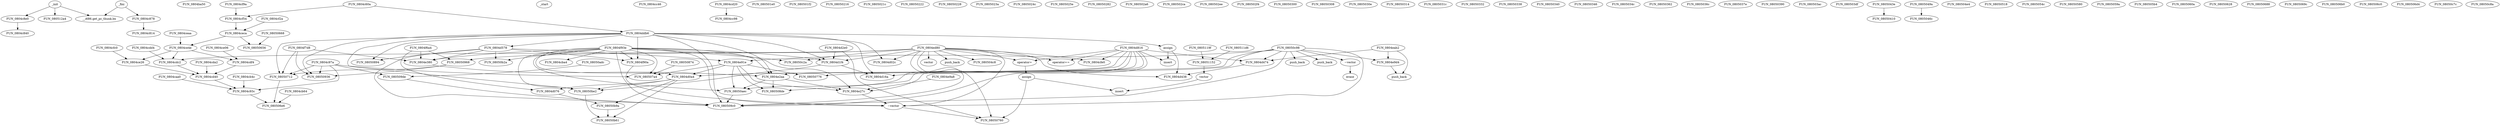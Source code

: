 digraph code {
  "0x804ba28L" [label="_init"];
  "0x804ba28L" -> "0x804c8e0L";
  "0x804ba28L" -> "0x80512a4L";
  "0x804ba28L" -> "0x804c810L";
  "0x804ba50L" [label="FUN_0804ba50"];
  "0x804c60aL" [label="FUN_0804c60a"];
  "0x804c60aL" -> "0x804ddb6L";
  "0x804c60aL" -> "0x804cf54L";
  "0x804c7ecL" [label="_start"];
  "0x804c810L" [label="__i686.get_pc_thunk.bx"];
  "0x804c814L" [label="FUN_0804c814"];
  "0x804c840L" [label="FUN_0804c840"];
  "0x804c878L" [label="FUN_0804c878"];
  "0x804c878L" -> "0x804c814L";
  "0x804c8e0L" [label="FUN_0804c8e0"];
  "0x804c8e0L" -> "0x804c840L";
  "0x804c93cL" [label="FUN_0804c93c"];
  "0x804c93cL" -> "0x80506e6L";
  "0x804c97aL" [label="FUN_0804c97a"];
  "0x804c97aL" -> "0x80509deL";
  "0x804c97aL" -> "0x8050712L";
  "0x804c97aL" -> "0x80507a4L";
  "0x804c97aL" -> "0x8050936L";
  "0x804c97aL" -> "0x804c93cL";
  "0x804caa0L" [label="FUN_0804caa0"];
  "0x804caa0L" -> "0x804c93cL";
  "0x804cb4cL" [label="FUN_0804cb4c"];
  "0x804cb4cL" -> "0x804c93cL";
  "0x804cb64L" [label="FUN_0804cb64"];
  "0x804cb64L" -> "0x80506e6L";
  "0x804cba4L" [label="FUN_0804cba4"];
  "0x804cc46L" [label="FUN_0804cc46"];
  "0x804cc98L" [label="FUN_0804cc98"];
  "0x804cd20L" [label="FUN_0804cd20"];
  "0x804cd20L" -> "0x804cc98L";
  "0x804cd40L" [label="FUN_0804cd40"];
  "0x804cd40L" -> "0x804c93cL";
  "0x804cda2L" [label="FUN_0804cda2"];
  "0x804cda2L" -> "0x804cd40L";
  "0x804cdc2L" [label="FUN_0804cdc2"];
  "0x804cdc2L" -> "0x804cd40L";
  "0x804cdd4L" [label="FUN_0804cdd4"];
  "0x804cdd4L" -> "0x804cdc2L";
  "0x804cdf4L" [label="FUN_0804cdf4"];
  "0x804cdf4L" -> "0x804cd40L";
  "0x804ce06L" [label="FUN_0804ce06"];
  "0x804ce06L" -> "0x804cdf4L";
  "0x804ce26L" [label="FUN_0804ce26"];
  "0x804ce26L" -> "0x804cd40L";
  "0x804ce4eL" [label="FUN_0804ce4e"];
  "0x804ce4eL" -> "0x804ce26L";
  "0x804ce4eL" -> "0x804cdf4L";
  "0x804ce4eL" -> "0x804cdc2L";
  "0x804ceaaL" [label="FUN_0804ceaa"];
  "0x804ceaaL" -> "0x804ce4eL";
  "0x804cecaL" [label="FUN_0804ceca"];
  "0x804cecaL" -> "0x804ce4eL";
  "0x804cecaL" -> "0x8050656L";
  "0x804cf2aL" [label="FUN_0804cf2a"];
  "0x804cf2aL" -> "0x804cecaL";
  "0x804cf54L" [label="FUN_0804cf54"];
  "0x804cf54L" -> "0x804cecaL";
  "0x804cf9aL" [label="FUN_0804cf9a"];
  "0x804cf9aL" -> "0x804cf54L";
  "0x804cfc0L" [label="FUN_0804cfc0"];
  "0x804cfc0L" -> "0x804ce26L";
  "0x804cfe0L" [label="FUN_0804cfe0"];
  "0x804d02cL" [label="FUN_0804d02c"];
  "0x804d076L" [label="FUN_0804d076"];
  "0x804d076L" -> "0x8050b9aL";
  "0x804d0a4L" [label="FUN_0804d0a4"];
  "0x804d0a4L" -> "0x8050b9aL";
  "0x804d0a4L" -> "0x8050be2L";
  "0x804d0a4L" -> "0x8050b61L";
  "0x804d0a4L" -> "0x804d076L";
  "0x804d16aL" [label="FUN_0804d16a"];
  "0x804d1f4L" [label="FUN_0804d1f4"];
  "0x804d1f4L" -> "0x8050be2L";
  "0x804d1f4L" -> "0x804d16aL";
  "0x804d2e0L" [label="FUN_0804d2e0"];
  "0x804d2e0L" -> "0x804d1f4L";
  "0x804d2e0L" -> "0x8050760L";
  "0x804d438L" [label="FUN_0804d438"];
  "0x804d474L" [label="FUN_0804d474"];
  "0x804d474L" -> "0x804d438L";
  "0x804d494L" [label="push_back"];
  "0x804d4f6L" [label="vector"];
  "0x804d535L" [label="operator=="];
  "0x804d578L" [label="FUN_0804d578"];
  "0x804d578L" -> "0x8050b2aL";
  "0x804d578L" -> "0x8050894L";
  "0x804d578L" -> "0x80509c0L";
  "0x804d578L" -> "0x804e380L";
  "0x804d578L" -> "0x804f90aL";
  "0x804d578L" -> "0x804e91eL";
  "0x804d816L" [label="FUN_0804d816"];
  "0x804d816L" -> "0x804e2aaL";
  "0x804d816L" -> "0x804d535L";
  "0x804d816L" -> "0x80508deL";
  "0x804d816L" -> "0x804e27cL";
  "0x804d816L" -> "0x804ebdcL";
  "0x804d816L" -> "0x804d474L";
  "0x804d816L" -> "0x804e25aL";
  "0x804d816L" -> "0x8050776L";
  "0x804d816L" -> "0x80509c0L";
  "0x804d816L" -> "0x8050aecL";
  "0x804d816L" -> "0x804cfe0L";
  "0x804ddb6L" [label="FUN_0804ddb6"];
  "0x804ddb6L" -> "0x804d1f4L";
  "0x804ddb6L" -> "0x804e2aaL";
  "0x804ddb6L" -> "0x8050894L";
  "0x804ddb6L" -> "0x804d16aL";
  "0x804ddb6L" -> "0x804f90aL";
  "0x804ddb6L" -> "0x804d578L";
  "0x804ddb6L" -> "0x804ec38L";
  "0x804ddb6L" -> "0x804d02cL";
  "0x804ddb6L" -> "0x8050be2L";
  "0x804ddb6L" -> "0x80509c0L";
  "0x804ddb6L" -> "0x8050712L";
  "0x804ddb6L" -> "0x8050936L";
  "0x804e1f8L" [label="insert"];
  "0x804e234L" [label="assign"];
  "0x804e234L" -> "0x804e1f8L";
  "0x804e234L" -> "0x8050760L";
  "0x804e25aL" [label="operator="];
  "0x804e25aL" -> "0x804e234L";
  "0x804e27cL" [label="FUN_0804e27c"];
  "0x804e27cL" -> "0x804ebc2L";
  "0x804e2aaL" [label="FUN_0804e2aa"];
  "0x804e2aaL" -> "0x8050aecL";
  "0x804e2aaL" -> "0x80508deL";
  "0x804e2aaL" -> "0x804e27cL";
  "0x804e380L" [label="FUN_0804e380"];
  "0x804e380L" -> "0x804e2aaL";
  "0x804e91eL" [label="FUN_0804e91e"];
  "0x804e91eL" -> "0x8050aecL";
  "0x804e91eL" -> "0x80508deL";
  "0x804e91eL" -> "0x804d0a4L";
  "0x804e91eL" -> "0x80507a4L";
  "0x804e91eL" -> "0x804e27cL";
  "0x804e91eL" -> "0x8050776L";
  "0x804e9a8L" [label="FUN_0804e9a8"];
  "0x804e9a8L" -> "0x804e27cL";
  "0x804e9d4L" [label="FUN_0804e9d4"];
  "0x804e9d4L" -> "0x804d494L";
  "0x804eab2L" [label="FUN_0804eab2"];
  "0x804eab2L" -> "0x804e9d4L";
  "0x804eab2L" -> "0x804d494L";
  "0x804eab2L" -> "0x804d474L";
  "0x804ebc2L" [label="~vector"];
  "0x804ebc2L" -> "0x8050760L";
  "0x804ebdcL" [label="insert"];
  "0x804ec38L" [label="assign"];
  "0x804ec38L" -> "0x804d438L";
  "0x804ec38L" -> "0x804ebdcL";
  "0x804ec62L" [label="push_back"];
  "0x804ecc4L" [label="push_back"];
  "0x804ed22L" [label="push_back"];
  "0x804ed80L" [label="FUN_0804ed80"];
  "0x804ed80L" -> "0x804d1f4L";
  "0x804ed80L" -> "0x804ebc2L";
  "0x804ed80L" -> "0x804d535L";
  "0x804ed80L" -> "0x8050968L";
  "0x804ed80L" -> "0x804e25aL";
  "0x804ed80L" -> "0x8050760L";
  "0x804ed80L" -> "0x804ecc4L";
  "0x804ed80L" -> "0x804d02cL";
  "0x804ed80L" -> "0x804d438L";
  "0x804ed80L" -> "0x8050c2aL";
  "0x804ed80L" -> "0x804cdc2L";
  "0x804ed80L" -> "0x80509c0L";
  "0x804ed80L" -> "0x804cfe0L";
  "0x804ed80L" -> "0x80504c8L";
  "0x804ed80L" -> "0x804d4f6L";
  "0x804f6a4L" [label="FUN_0804f6a4"];
  "0x804f6a4L" -> "0x804e380L";
  "0x804f6a4L" -> "0x8050968L";
  "0x804f6a4L" -> "0x804d076L";
  "0x804f7d8L" [label="FUN_0804f7d8"];
  "0x804f7d8L" -> "0x8050712L";
  "0x804f7d8L" -> "0x8050936L";
  "0x804f7d8L" -> "0x804e380L";
  "0x804f90aL" [label="FUN_0804f90a"];
  "0x804f90aL" -> "0x804ebc2L";
  "0x804f93eL" [label="FUN_0804f93e"];
  "0x804f93eL" -> "0x804d0a4L";
  "0x804f93eL" -> "0x8050aecL";
  "0x804f93eL" -> "0x8050b2aL";
  "0x804f93eL" -> "0x804ebc2L";
  "0x804f93eL" -> "0x804e380L";
  "0x804f93eL" -> "0x804cba4L";
  "0x804f93eL" -> "0x80507a4L";
  "0x804f93eL" -> "0x804f90aL";
  "0x804f93eL" -> "0x804d1f4L";
  "0x804f93eL" -> "0x8050c2aL";
  "0x804f93eL" -> "0x80509c0L";
  "0x804f93eL" -> "0x804e2aaL";
  "0x804f93eL" -> "0x8050be2L";
  "0x804f93eL" -> "0x804e27cL";
  "0x80501e0L" [label="FUN_080501e0"];
  "0x80501f2L" [label="FUN_080501f2"];
  "0x8050216L" [label="FUN_08050216"];
  "0x805021cL" [label="FUN_0805021c"];
  "0x8050222L" [label="FUN_08050222"];
  "0x8050228L" [label="FUN_08050228"];
  "0x805023aL" [label="FUN_0805023a"];
  "0x805024cL" [label="FUN_0805024c"];
  "0x805025eL" [label="FUN_0805025e"];
  "0x8050282L" [label="FUN_08050282"];
  "0x80502a6L" [label="FUN_080502a6"];
  "0x80502caL" [label="FUN_080502ca"];
  "0x80502eeL" [label="FUN_080502ee"];
  "0x80502f4L" [label="FUN_080502f4"];
  "0x8050300L" [label="FUN_08050300"];
  "0x8050308L" [label="FUN_08050308"];
  "0x805030eL" [label="FUN_0805030e"];
  "0x8050314L" [label="FUN_08050314"];
  "0x805031cL" [label="FUN_0805031c"];
  "0x8050332L" [label="FUN_08050332"];
  "0x8050338L" [label="FUN_08050338"];
  "0x8050340L" [label="FUN_08050340"];
  "0x8050346L" [label="FUN_08050346"];
  "0x805034cL" [label="FUN_0805034c"];
  "0x8050362L" [label="FUN_08050362"];
  "0x805036cL" [label="FUN_0805036c"];
  "0x805037eL" [label="FUN_0805037e"];
  "0x8050390L" [label="FUN_08050390"];
  "0x80503acL" [label="FUN_080503ac"];
  "0x80503dfL" [label="FUN_080503df"];
  "0x8050410L" [label="FUN_08050410"];
  "0x805043eL" [label="FUN_0805043e"];
  "0x805043eL" -> "0x8050410L";
  "0x805046cL" [label="FUN_0805046c"];
  "0x805049aL" [label="FUN_0805049a"];
  "0x805049aL" -> "0x805046cL";
  "0x80504c8L" [label="FUN_080504c8"];
  "0x80504e4L" [label="FUN_080504e4"];
  "0x8050518L" [label="FUN_08050518"];
  "0x805054cL" [label="FUN_0805054c"];
  "0x8050580L" [label="FUN_08050580"];
  "0x805059aL" [label="FUN_0805059a"];
  "0x80505b4L" [label="FUN_080505b4"];
  "0x805060aL" [label="FUN_0805060a"];
  "0x8050628L" [label="FUN_08050628"];
  "0x8050656L" [label="FUN_08050656"];
  "0x8050668L" [label="FUN_08050668"];
  "0x8050668L" -> "0x8050656L";
  "0x8050688L" [label="FUN_08050688"];
  "0x805069cL" [label="FUN_0805069c"];
  "0x80506b0L" [label="FUN_080506b0"];
  "0x80506c0L" [label="FUN_080506c0"];
  "0x80506d4L" [label="FUN_080506d4"];
  "0x80506e6L" [label="FUN_080506e6"];
  "0x8050712L" [label="FUN_08050712"];
  "0x8050712L" -> "0x80506e6L";
  "0x8050760L" [label="FUN_08050760"];
  "0x8050776L" [label="FUN_08050776"];
  "0x80507a4L" [label="FUN_080507a4"];
  "0x8050874L" [label="FUN_08050874"];
  "0x8050874L" -> "0x80507a4L";
  "0x8050894L" [label="FUN_08050894"];
  "0x80508deL" [label="FUN_080508de"];
  "0x8050936L" [label="FUN_08050936"];
  "0x8050968L" [label="FUN_08050968"];
  "0x8050968L" -> "0x8050936L";
  "0x8050968L" -> "0x8050712L";
  "0x80509c0L" [label="FUN_080509c0"];
  "0x80509deL" [label="FUN_080509de"];
  "0x80509deL" -> "0x80509c0L";
  "0x8050adcL" [label="FUN_08050adc"];
  "0x8050adcL" -> "0x80509deL";
  "0x8050aecL" [label="FUN_08050aec"];
  "0x8050aecL" -> "0x80509c0L";
  "0x8050b2aL" [label="FUN_08050b2a"];
  "0x8050b61L" [label="FUN_08050b61"];
  "0x8050b9aL" [label="FUN_08050b9a"];
  "0x8050b9aL" -> "0x8050b61L";
  "0x8050be2L" [label="FUN_08050be2"];
  "0x8050be2L" -> "0x8050b61L";
  "0x8050c2aL" [label="FUN_08050c2a"];
  "0x8050c7cL" [label="FUN_08050c7c"];
  "0x8050c8aL" [label="FUN_08050c8a"];
  "0x8050c98L" [label="FUN_08050c98"];
  "0x8050c98L" -> "0x804d0a4L";
  "0x8050c98L" -> "0x804d16aL";
  "0x8050c98L" -> "0x804ebc2L";
  "0x8050c98L" -> "0x804d474L";
  "0x8050c98L" -> "0x804ec62L";
  "0x8050c98L" -> "0x80509c0L";
  "0x8050c98L" -> "0x804e91eL";
  "0x8050c98L" -> "0x8051252L";
  "0x8050c98L" -> "0x804e9d4L";
  "0x8050c98L" -> "0x804ed22L";
  "0x8051152L" [label="FUN_08051152"];
  "0x8051152L" -> "0x8051276L";
  "0x805119fL" [label="FUN_0805119f"];
  "0x805119fL" -> "0x8051152L";
  "0x80511d6L" [label="FUN_080511d6"];
  "0x80511d6L" -> "0x8051152L";
  "0x8051210L" [label="erase"];
  "0x8051252L" [label="~vector"];
  "0x8051252L" -> "0x8051210L";
  "0x8051276L" [label="vector"];
  "0x8051276L" -> "0x804e1f8L";
  "0x80512a4L" [label="FUN_080512a4"];
  "0x80512c8L" [label="_fini"];
  "0x80512c8L" -> "0x804c810L";
  "0x80512c8L" -> "0x804c878L";
}